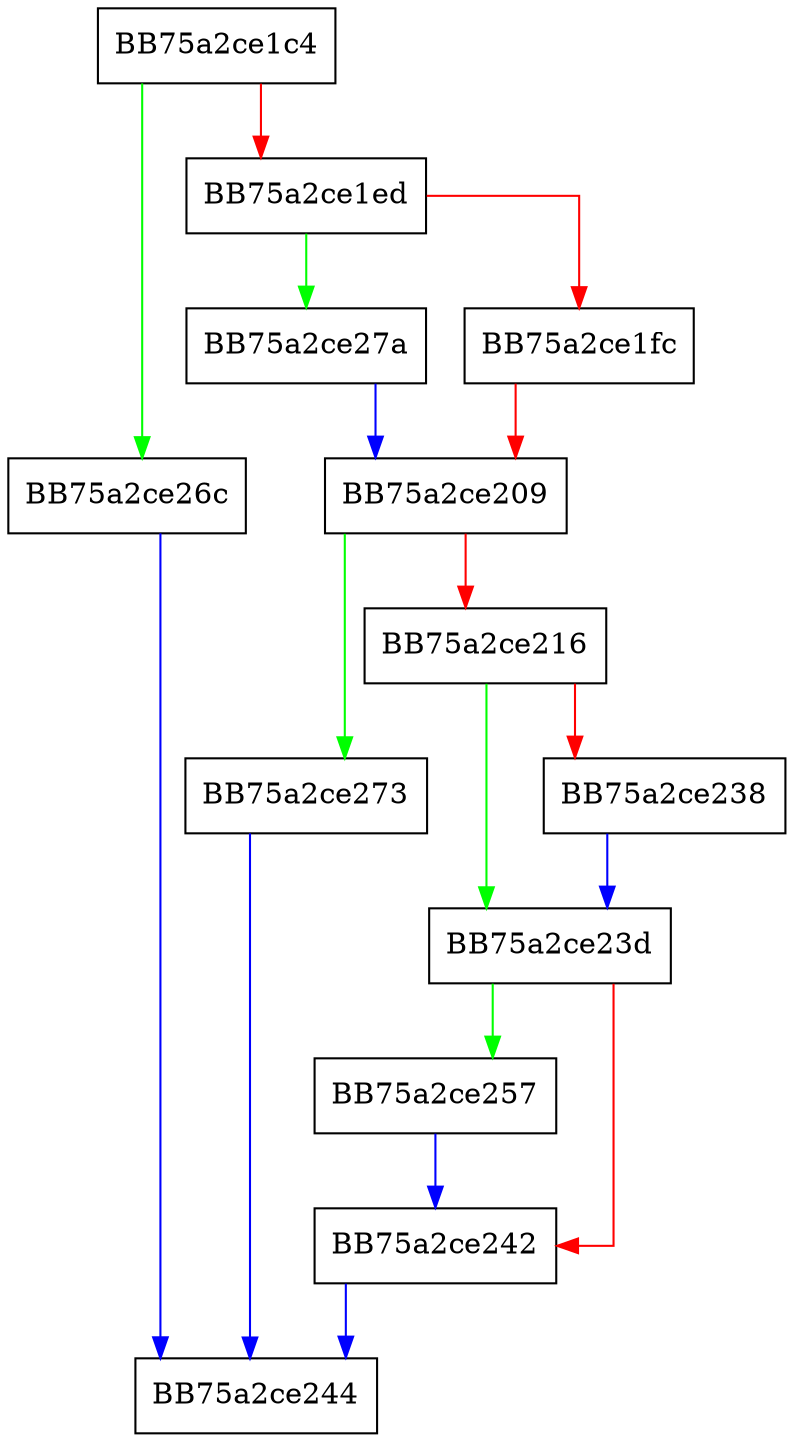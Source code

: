 digraph ParsePkcs7SignedData {
  node [shape="box"];
  graph [splines=ortho];
  BB75a2ce1c4 -> BB75a2ce26c [color="green"];
  BB75a2ce1c4 -> BB75a2ce1ed [color="red"];
  BB75a2ce1ed -> BB75a2ce27a [color="green"];
  BB75a2ce1ed -> BB75a2ce1fc [color="red"];
  BB75a2ce1fc -> BB75a2ce209 [color="red"];
  BB75a2ce209 -> BB75a2ce273 [color="green"];
  BB75a2ce209 -> BB75a2ce216 [color="red"];
  BB75a2ce216 -> BB75a2ce23d [color="green"];
  BB75a2ce216 -> BB75a2ce238 [color="red"];
  BB75a2ce238 -> BB75a2ce23d [color="blue"];
  BB75a2ce23d -> BB75a2ce257 [color="green"];
  BB75a2ce23d -> BB75a2ce242 [color="red"];
  BB75a2ce242 -> BB75a2ce244 [color="blue"];
  BB75a2ce257 -> BB75a2ce242 [color="blue"];
  BB75a2ce26c -> BB75a2ce244 [color="blue"];
  BB75a2ce273 -> BB75a2ce244 [color="blue"];
  BB75a2ce27a -> BB75a2ce209 [color="blue"];
}
